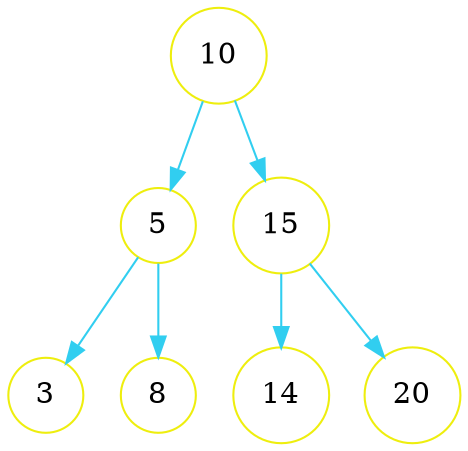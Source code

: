 digraph G{

node [shape = circle]
node [stile = filled]
node [fillcolor =" #EEEEE"]
node [color =" #EEEEE"]
edge[color =" #31CEF0"]
10->5->3
5->8

10->15->14
15->20


}